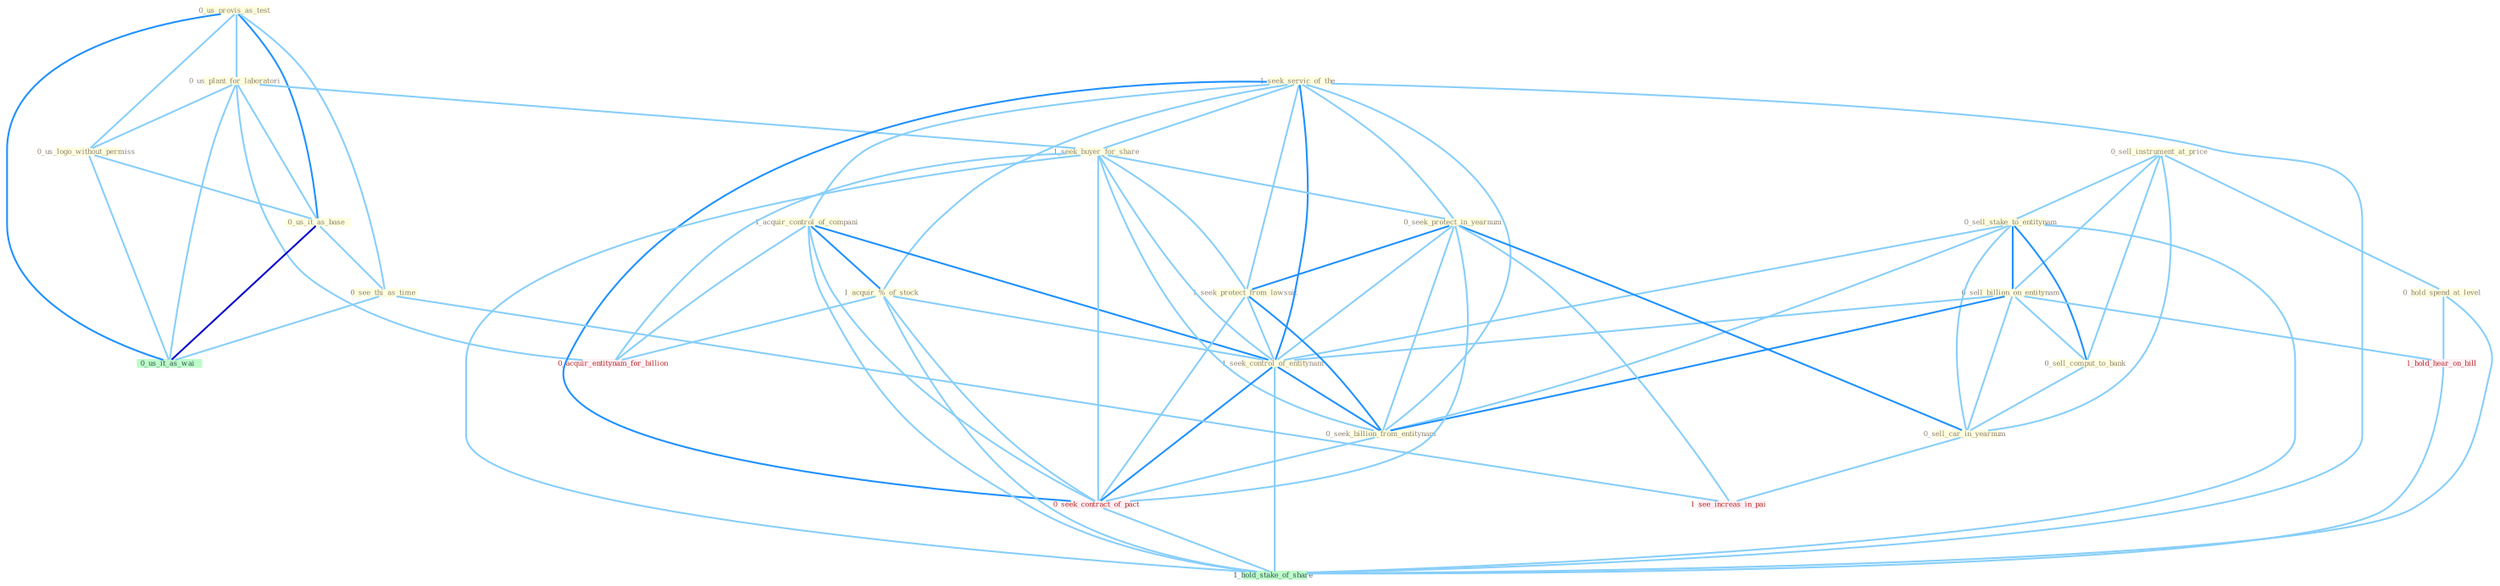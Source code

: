 Graph G{ 
    node
    [shape=polygon,style=filled,width=.5,height=.06,color="#BDFCC9",fixedsize=true,fontsize=4,
    fontcolor="#2f4f4f"];
    {node
    [color="#ffffe0", fontcolor="#8b7d6b"] "0_us_provis_as_test " "0_sell_instrument_at_price " "0_us_plant_for_laboratori " "1_seek_servic_of_the " "0_us_logo_without_permiss " "0_sell_stake_to_entitynam " "1_acquir_control_of_compani " "1_seek_buyer_for_share " "0_hold_spend_at_level " "0_us_it_as_base " "1_acquir_%_of_stock " "0_sell_billion_on_entitynam " "0_seek_protect_in_yearnum " "1_seek_protect_from_lawsuit " "0_sell_comput_to_bank " "1_seek_control_of_entitynam " "0_sell_car_in_yearnum " "0_seek_billion_from_entitynam " "0_see_thi_as_time "}
{node [color="#fff0f5", fontcolor="#b22222"] "0_seek_contract_of_pact " "0_acquir_entitynam_for_billion " "1_see_increas_in_pai " "1_hold_hear_on_bill "}
edge [color="#B0E2FF"];

	"0_us_provis_as_test " -- "0_us_plant_for_laboratori " [w="1", color="#87cefa" ];
	"0_us_provis_as_test " -- "0_us_logo_without_permiss " [w="1", color="#87cefa" ];
	"0_us_provis_as_test " -- "0_us_it_as_base " [w="2", color="#1e90ff" , len=0.8];
	"0_us_provis_as_test " -- "0_see_thi_as_time " [w="1", color="#87cefa" ];
	"0_us_provis_as_test " -- "0_us_it_as_wai " [w="2", color="#1e90ff" , len=0.8];
	"0_sell_instrument_at_price " -- "0_sell_stake_to_entitynam " [w="1", color="#87cefa" ];
	"0_sell_instrument_at_price " -- "0_hold_spend_at_level " [w="1", color="#87cefa" ];
	"0_sell_instrument_at_price " -- "0_sell_billion_on_entitynam " [w="1", color="#87cefa" ];
	"0_sell_instrument_at_price " -- "0_sell_comput_to_bank " [w="1", color="#87cefa" ];
	"0_sell_instrument_at_price " -- "0_sell_car_in_yearnum " [w="1", color="#87cefa" ];
	"0_us_plant_for_laboratori " -- "0_us_logo_without_permiss " [w="1", color="#87cefa" ];
	"0_us_plant_for_laboratori " -- "1_seek_buyer_for_share " [w="1", color="#87cefa" ];
	"0_us_plant_for_laboratori " -- "0_us_it_as_base " [w="1", color="#87cefa" ];
	"0_us_plant_for_laboratori " -- "0_us_it_as_wai " [w="1", color="#87cefa" ];
	"0_us_plant_for_laboratori " -- "0_acquir_entitynam_for_billion " [w="1", color="#87cefa" ];
	"1_seek_servic_of_the " -- "1_acquir_control_of_compani " [w="1", color="#87cefa" ];
	"1_seek_servic_of_the " -- "1_seek_buyer_for_share " [w="1", color="#87cefa" ];
	"1_seek_servic_of_the " -- "1_acquir_%_of_stock " [w="1", color="#87cefa" ];
	"1_seek_servic_of_the " -- "0_seek_protect_in_yearnum " [w="1", color="#87cefa" ];
	"1_seek_servic_of_the " -- "1_seek_protect_from_lawsuit " [w="1", color="#87cefa" ];
	"1_seek_servic_of_the " -- "1_seek_control_of_entitynam " [w="2", color="#1e90ff" , len=0.8];
	"1_seek_servic_of_the " -- "0_seek_billion_from_entitynam " [w="1", color="#87cefa" ];
	"1_seek_servic_of_the " -- "0_seek_contract_of_pact " [w="2", color="#1e90ff" , len=0.8];
	"1_seek_servic_of_the " -- "1_hold_stake_of_share " [w="1", color="#87cefa" ];
	"0_us_logo_without_permiss " -- "0_us_it_as_base " [w="1", color="#87cefa" ];
	"0_us_logo_without_permiss " -- "0_us_it_as_wai " [w="1", color="#87cefa" ];
	"0_sell_stake_to_entitynam " -- "0_sell_billion_on_entitynam " [w="2", color="#1e90ff" , len=0.8];
	"0_sell_stake_to_entitynam " -- "0_sell_comput_to_bank " [w="2", color="#1e90ff" , len=0.8];
	"0_sell_stake_to_entitynam " -- "1_seek_control_of_entitynam " [w="1", color="#87cefa" ];
	"0_sell_stake_to_entitynam " -- "0_sell_car_in_yearnum " [w="1", color="#87cefa" ];
	"0_sell_stake_to_entitynam " -- "0_seek_billion_from_entitynam " [w="1", color="#87cefa" ];
	"0_sell_stake_to_entitynam " -- "1_hold_stake_of_share " [w="1", color="#87cefa" ];
	"1_acquir_control_of_compani " -- "1_acquir_%_of_stock " [w="2", color="#1e90ff" , len=0.8];
	"1_acquir_control_of_compani " -- "1_seek_control_of_entitynam " [w="2", color="#1e90ff" , len=0.8];
	"1_acquir_control_of_compani " -- "0_seek_contract_of_pact " [w="1", color="#87cefa" ];
	"1_acquir_control_of_compani " -- "0_acquir_entitynam_for_billion " [w="1", color="#87cefa" ];
	"1_acquir_control_of_compani " -- "1_hold_stake_of_share " [w="1", color="#87cefa" ];
	"1_seek_buyer_for_share " -- "0_seek_protect_in_yearnum " [w="1", color="#87cefa" ];
	"1_seek_buyer_for_share " -- "1_seek_protect_from_lawsuit " [w="1", color="#87cefa" ];
	"1_seek_buyer_for_share " -- "1_seek_control_of_entitynam " [w="1", color="#87cefa" ];
	"1_seek_buyer_for_share " -- "0_seek_billion_from_entitynam " [w="1", color="#87cefa" ];
	"1_seek_buyer_for_share " -- "0_seek_contract_of_pact " [w="1", color="#87cefa" ];
	"1_seek_buyer_for_share " -- "0_acquir_entitynam_for_billion " [w="1", color="#87cefa" ];
	"1_seek_buyer_for_share " -- "1_hold_stake_of_share " [w="1", color="#87cefa" ];
	"0_hold_spend_at_level " -- "1_hold_hear_on_bill " [w="1", color="#87cefa" ];
	"0_hold_spend_at_level " -- "1_hold_stake_of_share " [w="1", color="#87cefa" ];
	"0_us_it_as_base " -- "0_see_thi_as_time " [w="1", color="#87cefa" ];
	"0_us_it_as_base " -- "0_us_it_as_wai " [w="3", color="#0000cd" , len=0.6];
	"1_acquir_%_of_stock " -- "1_seek_control_of_entitynam " [w="1", color="#87cefa" ];
	"1_acquir_%_of_stock " -- "0_seek_contract_of_pact " [w="1", color="#87cefa" ];
	"1_acquir_%_of_stock " -- "0_acquir_entitynam_for_billion " [w="1", color="#87cefa" ];
	"1_acquir_%_of_stock " -- "1_hold_stake_of_share " [w="1", color="#87cefa" ];
	"0_sell_billion_on_entitynam " -- "0_sell_comput_to_bank " [w="1", color="#87cefa" ];
	"0_sell_billion_on_entitynam " -- "1_seek_control_of_entitynam " [w="1", color="#87cefa" ];
	"0_sell_billion_on_entitynam " -- "0_sell_car_in_yearnum " [w="1", color="#87cefa" ];
	"0_sell_billion_on_entitynam " -- "0_seek_billion_from_entitynam " [w="2", color="#1e90ff" , len=0.8];
	"0_sell_billion_on_entitynam " -- "1_hold_hear_on_bill " [w="1", color="#87cefa" ];
	"0_seek_protect_in_yearnum " -- "1_seek_protect_from_lawsuit " [w="2", color="#1e90ff" , len=0.8];
	"0_seek_protect_in_yearnum " -- "1_seek_control_of_entitynam " [w="1", color="#87cefa" ];
	"0_seek_protect_in_yearnum " -- "0_sell_car_in_yearnum " [w="2", color="#1e90ff" , len=0.8];
	"0_seek_protect_in_yearnum " -- "0_seek_billion_from_entitynam " [w="1", color="#87cefa" ];
	"0_seek_protect_in_yearnum " -- "0_seek_contract_of_pact " [w="1", color="#87cefa" ];
	"0_seek_protect_in_yearnum " -- "1_see_increas_in_pai " [w="1", color="#87cefa" ];
	"1_seek_protect_from_lawsuit " -- "1_seek_control_of_entitynam " [w="1", color="#87cefa" ];
	"1_seek_protect_from_lawsuit " -- "0_seek_billion_from_entitynam " [w="2", color="#1e90ff" , len=0.8];
	"1_seek_protect_from_lawsuit " -- "0_seek_contract_of_pact " [w="1", color="#87cefa" ];
	"0_sell_comput_to_bank " -- "0_sell_car_in_yearnum " [w="1", color="#87cefa" ];
	"1_seek_control_of_entitynam " -- "0_seek_billion_from_entitynam " [w="2", color="#1e90ff" , len=0.8];
	"1_seek_control_of_entitynam " -- "0_seek_contract_of_pact " [w="2", color="#1e90ff" , len=0.8];
	"1_seek_control_of_entitynam " -- "1_hold_stake_of_share " [w="1", color="#87cefa" ];
	"0_sell_car_in_yearnum " -- "1_see_increas_in_pai " [w="1", color="#87cefa" ];
	"0_seek_billion_from_entitynam " -- "0_seek_contract_of_pact " [w="1", color="#87cefa" ];
	"0_see_thi_as_time " -- "0_us_it_as_wai " [w="1", color="#87cefa" ];
	"0_see_thi_as_time " -- "1_see_increas_in_pai " [w="1", color="#87cefa" ];
	"0_seek_contract_of_pact " -- "1_hold_stake_of_share " [w="1", color="#87cefa" ];
	"1_hold_hear_on_bill " -- "1_hold_stake_of_share " [w="1", color="#87cefa" ];
}